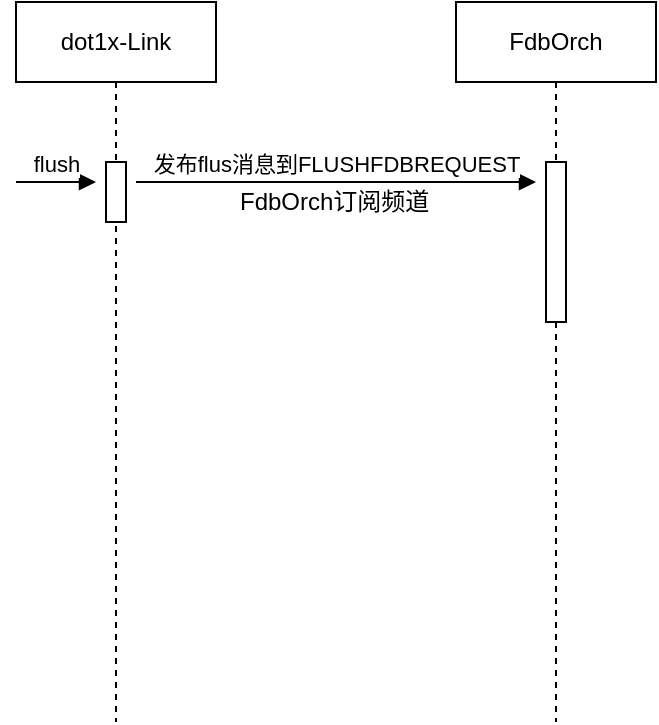 <mxfile version="12.2.4"><diagram id="N8EkjvItvWYhN5Fmsr8I"><mxGraphModel dx="1071" dy="812" grid="1" gridSize="10" guides="1" tooltips="1" connect="1" arrows="1" fold="1" page="1" pageScale="1" pageWidth="827" pageHeight="1169" math="0" shadow="0"><root><mxCell id="0"/><mxCell id="1" parent="0"/><mxCell id="2" value="&lt;span style=&quot;white-space: nowrap&quot;&gt;dot1x-Link&lt;/span&gt;" style="shape=umlLifeline;perimeter=lifelinePerimeter;whiteSpace=wrap;html=1;container=1;collapsible=0;recursiveResize=0;outlineConnect=0;" vertex="1" parent="1"><mxGeometry x="60" y="80" width="100" height="360" as="geometry"/></mxCell><mxCell id="4" value="" style="html=1;points=[];perimeter=orthogonalPerimeter;" vertex="1" parent="2"><mxGeometry x="45" y="80" width="10" height="30" as="geometry"/></mxCell><mxCell id="8" value="发布flus消息到FLUSHFDBREQUEST" style="html=1;verticalAlign=bottom;endArrow=block;" edge="1" parent="2"><mxGeometry width="80" relative="1" as="geometry"><mxPoint x="60" y="90" as="sourcePoint"/><mxPoint x="260" y="90" as="targetPoint"/></mxGeometry></mxCell><mxCell id="5" value="flush" style="html=1;verticalAlign=bottom;endArrow=block;" edge="1" parent="1"><mxGeometry width="80" relative="1" as="geometry"><mxPoint x="60" y="170" as="sourcePoint"/><mxPoint x="100" y="170" as="targetPoint"/></mxGeometry></mxCell><mxCell id="6" value="FdbOrch" style="shape=umlLifeline;perimeter=lifelinePerimeter;whiteSpace=wrap;html=1;container=1;collapsible=0;recursiveResize=0;outlineConnect=0;" vertex="1" parent="1"><mxGeometry x="280" y="80" width="100" height="360" as="geometry"/></mxCell><mxCell id="7" value="" style="html=1;points=[];perimeter=orthogonalPerimeter;" vertex="1" parent="6"><mxGeometry x="45" y="80" width="10" height="80" as="geometry"/></mxCell><mxCell id="9" value="FdbOrch订阅频道" style="text;html=1;resizable=0;points=[];autosize=1;align=left;verticalAlign=top;spacingTop=-4;" vertex="1" parent="1"><mxGeometry x="170" y="170" width="110" height="20" as="geometry"/></mxCell></root></mxGraphModel></diagram></mxfile>
